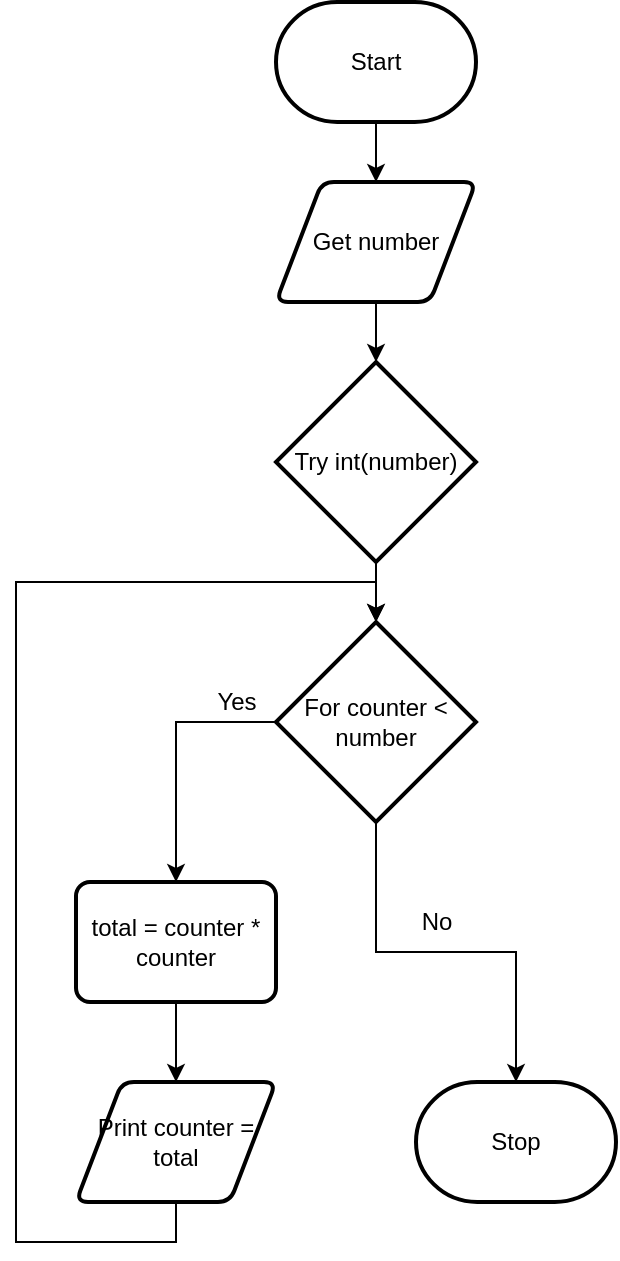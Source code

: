 <mxfile version="14.6.13" type="github">
  <diagram id="KEfUYLdo8y3ayJLqApq1" name="Page-1">
    <mxGraphModel dx="582" dy="383" grid="1" gridSize="10" guides="1" tooltips="1" connect="1" arrows="1" fold="1" page="1" pageScale="1" pageWidth="850" pageHeight="1100" math="0" shadow="0">
      <root>
        <mxCell id="0" />
        <mxCell id="1" parent="0" />
        <mxCell id="vT1QakBaS301jLHneIYu-15" style="edgeStyle=orthogonalEdgeStyle;rounded=0;orthogonalLoop=1;jettySize=auto;html=1;exitX=0.5;exitY=1;exitDx=0;exitDy=0;exitPerimeter=0;entryX=0.5;entryY=0;entryDx=0;entryDy=0;" edge="1" parent="1" source="vT1QakBaS301jLHneIYu-1" target="vT1QakBaS301jLHneIYu-2">
          <mxGeometry relative="1" as="geometry" />
        </mxCell>
        <mxCell id="vT1QakBaS301jLHneIYu-1" value="Start" style="strokeWidth=2;html=1;shape=mxgraph.flowchart.terminator;whiteSpace=wrap;" vertex="1" parent="1">
          <mxGeometry x="250" y="180" width="100" height="60" as="geometry" />
        </mxCell>
        <mxCell id="vT1QakBaS301jLHneIYu-16" style="edgeStyle=orthogonalEdgeStyle;rounded=0;orthogonalLoop=1;jettySize=auto;html=1;exitX=0.5;exitY=1;exitDx=0;exitDy=0;entryX=0.5;entryY=0;entryDx=0;entryDy=0;entryPerimeter=0;" edge="1" parent="1" source="vT1QakBaS301jLHneIYu-2" target="vT1QakBaS301jLHneIYu-3">
          <mxGeometry relative="1" as="geometry" />
        </mxCell>
        <mxCell id="vT1QakBaS301jLHneIYu-2" value="Get number" style="shape=parallelogram;html=1;strokeWidth=2;perimeter=parallelogramPerimeter;whiteSpace=wrap;rounded=1;arcSize=12;size=0.23;" vertex="1" parent="1">
          <mxGeometry x="250" y="270" width="100" height="60" as="geometry" />
        </mxCell>
        <mxCell id="vT1QakBaS301jLHneIYu-14" style="edgeStyle=orthogonalEdgeStyle;rounded=0;orthogonalLoop=1;jettySize=auto;html=1;exitX=0.5;exitY=1;exitDx=0;exitDy=0;exitPerimeter=0;" edge="1" parent="1" source="vT1QakBaS301jLHneIYu-3">
          <mxGeometry relative="1" as="geometry">
            <mxPoint x="300" y="490" as="targetPoint" />
          </mxGeometry>
        </mxCell>
        <mxCell id="vT1QakBaS301jLHneIYu-3" value="Try int(number)" style="strokeWidth=2;html=1;shape=mxgraph.flowchart.decision;whiteSpace=wrap;" vertex="1" parent="1">
          <mxGeometry x="250" y="360" width="100" height="100" as="geometry" />
        </mxCell>
        <mxCell id="vT1QakBaS301jLHneIYu-11" style="edgeStyle=orthogonalEdgeStyle;rounded=0;orthogonalLoop=1;jettySize=auto;html=1;exitX=0;exitY=0.5;exitDx=0;exitDy=0;exitPerimeter=0;" edge="1" parent="1" source="vT1QakBaS301jLHneIYu-4" target="vT1QakBaS301jLHneIYu-9">
          <mxGeometry relative="1" as="geometry" />
        </mxCell>
        <mxCell id="vT1QakBaS301jLHneIYu-20" style="edgeStyle=orthogonalEdgeStyle;rounded=0;orthogonalLoop=1;jettySize=auto;html=1;exitX=0.5;exitY=1;exitDx=0;exitDy=0;exitPerimeter=0;" edge="1" parent="1" source="vT1QakBaS301jLHneIYu-4" target="vT1QakBaS301jLHneIYu-19">
          <mxGeometry relative="1" as="geometry" />
        </mxCell>
        <mxCell id="vT1QakBaS301jLHneIYu-4" value="For counter &amp;lt; number" style="strokeWidth=2;html=1;shape=mxgraph.flowchart.decision;whiteSpace=wrap;" vertex="1" parent="1">
          <mxGeometry x="250" y="490" width="100" height="100" as="geometry" />
        </mxCell>
        <mxCell id="vT1QakBaS301jLHneIYu-12" style="edgeStyle=orthogonalEdgeStyle;rounded=0;orthogonalLoop=1;jettySize=auto;html=1;exitX=0.5;exitY=1;exitDx=0;exitDy=0;entryX=0.5;entryY=0;entryDx=0;entryDy=0;" edge="1" parent="1" source="vT1QakBaS301jLHneIYu-9" target="vT1QakBaS301jLHneIYu-10">
          <mxGeometry relative="1" as="geometry" />
        </mxCell>
        <mxCell id="vT1QakBaS301jLHneIYu-9" value="total = counter * counter" style="rounded=1;whiteSpace=wrap;html=1;absoluteArcSize=1;arcSize=14;strokeWidth=2;" vertex="1" parent="1">
          <mxGeometry x="150" y="620" width="100" height="60" as="geometry" />
        </mxCell>
        <mxCell id="vT1QakBaS301jLHneIYu-13" style="edgeStyle=orthogonalEdgeStyle;rounded=0;orthogonalLoop=1;jettySize=auto;html=1;exitX=0.5;exitY=1;exitDx=0;exitDy=0;entryX=0.5;entryY=0;entryDx=0;entryDy=0;entryPerimeter=0;" edge="1" parent="1" source="vT1QakBaS301jLHneIYu-10" target="vT1QakBaS301jLHneIYu-4">
          <mxGeometry relative="1" as="geometry">
            <Array as="points">
              <mxPoint x="200" y="800" />
              <mxPoint x="120" y="800" />
              <mxPoint x="120" y="470" />
              <mxPoint x="300" y="470" />
            </Array>
          </mxGeometry>
        </mxCell>
        <mxCell id="vT1QakBaS301jLHneIYu-10" value="Print counter = total" style="shape=parallelogram;html=1;strokeWidth=2;perimeter=parallelogramPerimeter;whiteSpace=wrap;rounded=1;arcSize=12;size=0.23;" vertex="1" parent="1">
          <mxGeometry x="150" y="720" width="100" height="60" as="geometry" />
        </mxCell>
        <mxCell id="vT1QakBaS301jLHneIYu-18" value="Yes" style="text;html=1;align=center;verticalAlign=middle;resizable=0;points=[];autosize=1;strokeColor=none;" vertex="1" parent="1">
          <mxGeometry x="210" y="520" width="40" height="20" as="geometry" />
        </mxCell>
        <mxCell id="vT1QakBaS301jLHneIYu-19" value="Stop" style="strokeWidth=2;html=1;shape=mxgraph.flowchart.terminator;whiteSpace=wrap;" vertex="1" parent="1">
          <mxGeometry x="320" y="720" width="100" height="60" as="geometry" />
        </mxCell>
        <mxCell id="vT1QakBaS301jLHneIYu-21" value="No" style="text;html=1;align=center;verticalAlign=middle;resizable=0;points=[];autosize=1;strokeColor=none;" vertex="1" parent="1">
          <mxGeometry x="315" y="630" width="30" height="20" as="geometry" />
        </mxCell>
      </root>
    </mxGraphModel>
  </diagram>
</mxfile>
